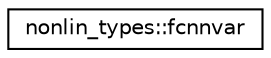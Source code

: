 digraph "Graphical Class Hierarchy"
{
  edge [fontname="Helvetica",fontsize="10",labelfontname="Helvetica",labelfontsize="10"];
  node [fontname="Helvetica",fontsize="10",shape=record];
  rankdir="LR";
  Node0 [label="nonlin_types::fcnnvar",height=0.2,width=0.4,color="black", fillcolor="white", style="filled",URL="$interfacenonlin__types_1_1fcnnvar.html",tooltip="Describes a function of N variables. "];
}

